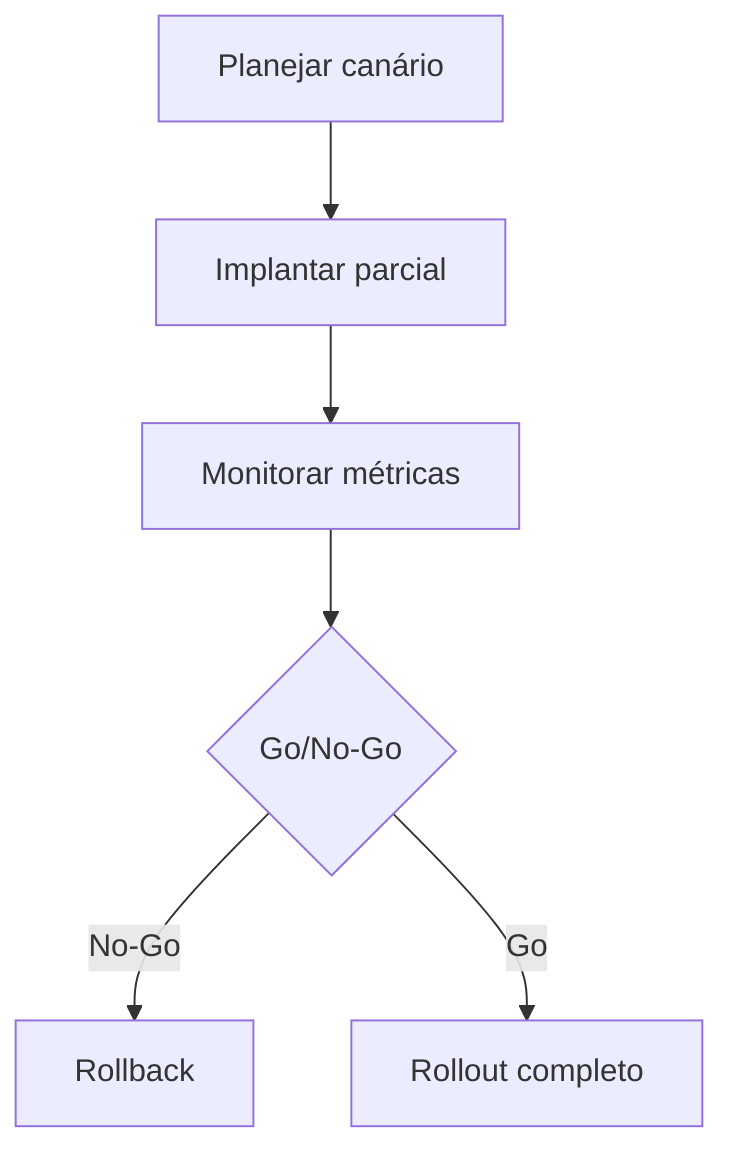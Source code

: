flowchart TD
  A[Planejar canário] --> B[Implantar parcial]
  B --> C[Monitorar métricas]
  C --> D{Go/No-Go}
  D -- No-Go --> E[Rollback]
  D -- Go --> F[Rollout completo]